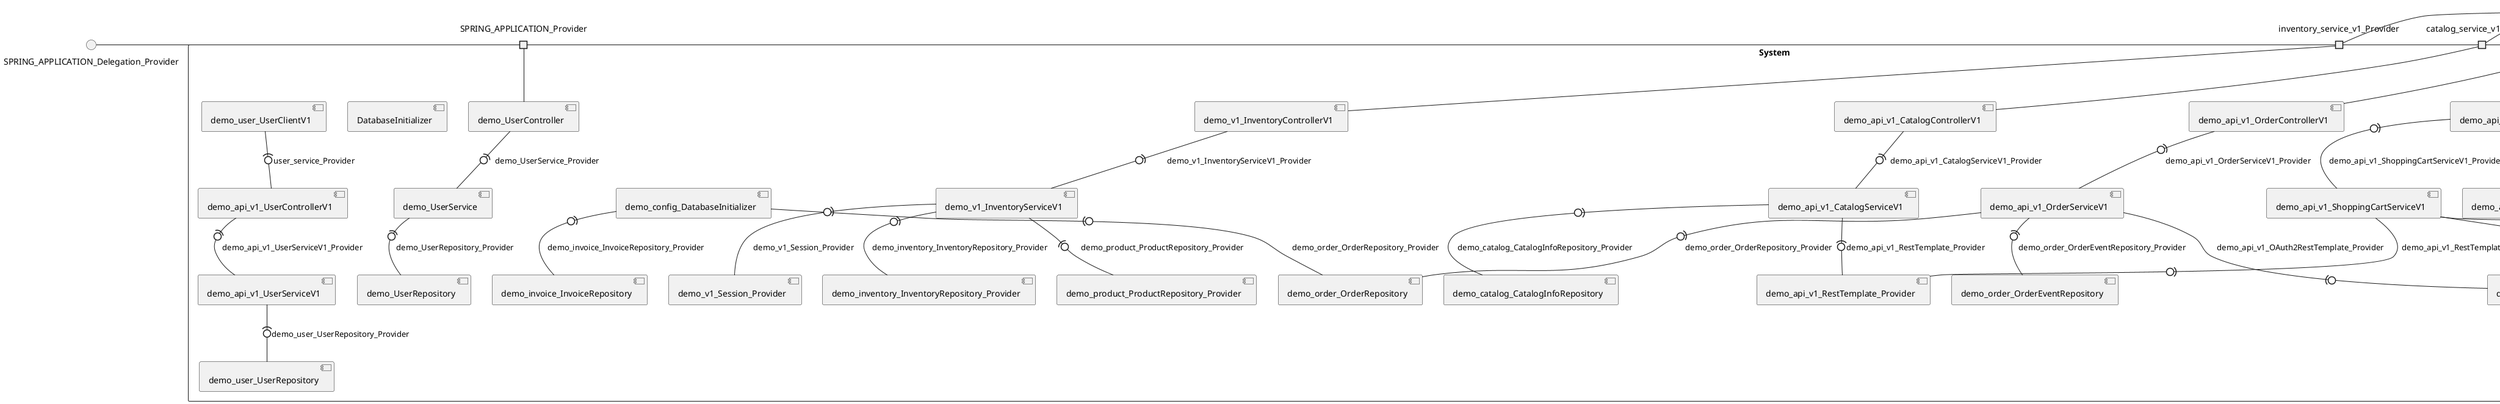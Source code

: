 @startuml
skinparam fixCircleLabelOverlapping true
skinparam componentStyle uml2
() SPRING_APPLICATION_Delegation_Provider
() account_service_Delegation_Provider
() catalog_service_v1_Delegation_Provider
() inventory_service_v1_Delegation_Provider
() order_service_Delegation_Provider
() shopping_cart_service_Delegation_Provider
() user_service_login_Delegation_Provider
() user_service_user_Delegation_Provider
rectangle System {
[DatabaseInitializer] [[kbastani-spring-cloud-event-sourcing-example.repository#_bQPAwMxwEe6_kNIUrDK9DA]]
[demo_UserController] [[kbastani-spring-cloud-event-sourcing-example.repository#_bQPAwMxwEe6_kNIUrDK9DA]]
[demo_UserRepository] [[kbastani-spring-cloud-event-sourcing-example.repository#_bQPAwMxwEe6_kNIUrDK9DA]]
[demo_UserService] [[kbastani-spring-cloud-event-sourcing-example.repository#_bQPAwMxwEe6_kNIUrDK9DA]]
[demo_account_AccountRepository] [[kbastani-spring-cloud-event-sourcing-example.repository#_bQPAwMxwEe6_kNIUrDK9DA]]
[demo_api_v1_AccountControllerV1] [[kbastani-spring-cloud-event-sourcing-example.repository#_bQPAwMxwEe6_kNIUrDK9DA]]
[demo_api_v1_AccountServiceV1] [[kbastani-spring-cloud-event-sourcing-example.repository#_bQPAwMxwEe6_kNIUrDK9DA]]
[demo_api_v1_CatalogControllerV1] [[kbastani-spring-cloud-event-sourcing-example.repository#_bQPAwMxwEe6_kNIUrDK9DA]]
[demo_api_v1_CatalogServiceV1] [[kbastani-spring-cloud-event-sourcing-example.repository#_bQPAwMxwEe6_kNIUrDK9DA]]
[demo_api_v1_OAuth2RestTemplate_Provider] [[kbastani-spring-cloud-event-sourcing-example.repository#_bQPAwMxwEe6_kNIUrDK9DA]]
[demo_api_v1_OrderControllerV1] [[kbastani-spring-cloud-event-sourcing-example.repository#_bQPAwMxwEe6_kNIUrDK9DA]]
[demo_api_v1_OrderServiceV1] [[kbastani-spring-cloud-event-sourcing-example.repository#_bQPAwMxwEe6_kNIUrDK9DA]]
[demo_api_v1_RestTemplate_Provider] [[kbastani-spring-cloud-event-sourcing-example.repository#_bQPAwMxwEe6_kNIUrDK9DA]]
[demo_api_v1_ShoppingCartControllerV1] [[kbastani-spring-cloud-event-sourcing-example.repository#_bQPAwMxwEe6_kNIUrDK9DA]]
[demo_api_v1_ShoppingCartServiceV1] [[kbastani-spring-cloud-event-sourcing-example.repository#_bQPAwMxwEe6_kNIUrDK9DA]]
[demo_api_v1_UserControllerV1] [[kbastani-spring-cloud-event-sourcing-example.repository#_bQPAwMxwEe6_kNIUrDK9DA]]
[demo_api_v1_UserServiceV1] [[kbastani-spring-cloud-event-sourcing-example.repository#_bQPAwMxwEe6_kNIUrDK9DA]]
[demo_cart_CartEventRepository] [[kbastani-spring-cloud-event-sourcing-example.repository#_bQPAwMxwEe6_kNIUrDK9DA]]
[demo_catalog_CatalogInfoRepository] [[kbastani-spring-cloud-event-sourcing-example.repository#_bQPAwMxwEe6_kNIUrDK9DA]]
[demo_config_DatabaseInitializer] [[kbastani-spring-cloud-event-sourcing-example.repository#_bQPAwMxwEe6_kNIUrDK9DA]]
[demo_inventory_InventoryRepository_Provider] [[kbastani-spring-cloud-event-sourcing-example.repository#_bQPAwMxwEe6_kNIUrDK9DA]]
[demo_invoice_InvoiceRepository] [[kbastani-spring-cloud-event-sourcing-example.repository#_bQPAwMxwEe6_kNIUrDK9DA]]
[demo_login_AuthenticationManager_Provider] [[kbastani-spring-cloud-event-sourcing-example.repository#_bQPAwMxwEe6_kNIUrDK9DA]]
[demo_login_ClientDetailsService_Provider] [[kbastani-spring-cloud-event-sourcing-example.repository#_bQPAwMxwEe6_kNIUrDK9DA]]
[demo_login_HttpSessionSecurityContextRepository_Provider] [[kbastani-spring-cloud-event-sourcing-example.repository#_bQPAwMxwEe6_kNIUrDK9DA]]
[demo_login_LoginController] [[kbastani-spring-cloud-event-sourcing-example.repository#_bQPAwMxwEe6_kNIUrDK9DA]]
[demo_login_UserController] [[kbastani-spring-cloud-event-sourcing-example.repository#_bQPAwMxwEe6_kNIUrDK9DA]]
[demo_order_OrderEventRepository] [[kbastani-spring-cloud-event-sourcing-example.repository#_bQPAwMxwEe6_kNIUrDK9DA]]
[demo_order_OrderRepository] [[kbastani-spring-cloud-event-sourcing-example.repository#_bQPAwMxwEe6_kNIUrDK9DA]]
[demo_product_ProductRepository_Provider] [[kbastani-spring-cloud-event-sourcing-example.repository#_bQPAwMxwEe6_kNIUrDK9DA]]
[demo_user_UserClientV1] [[kbastani-spring-cloud-event-sourcing-example.repository#_bQPAwMxwEe6_kNIUrDK9DA]]
[demo_user_UserRepository] [[kbastani-spring-cloud-event-sourcing-example.repository#_bQPAwMxwEe6_kNIUrDK9DA]]
[demo_v1_InventoryControllerV1] [[kbastani-spring-cloud-event-sourcing-example.repository#_bQPAwMxwEe6_kNIUrDK9DA]]
[demo_v1_InventoryServiceV1] [[kbastani-spring-cloud-event-sourcing-example.repository#_bQPAwMxwEe6_kNIUrDK9DA]]
[demo_v1_Session_Provider] [[kbastani-spring-cloud-event-sourcing-example.repository#_bQPAwMxwEe6_kNIUrDK9DA]]
port SPRING_APPLICATION_Provider
SPRING_APPLICATION_Delegation_Provider - SPRING_APPLICATION_Provider
SPRING_APPLICATION_Provider - [demo_UserController]
port account_service_Provider
account_service_Delegation_Provider - account_service_Provider
account_service_Provider - [demo_api_v1_AccountControllerV1]
port catalog_service_v1_Provider
catalog_service_v1_Delegation_Provider - catalog_service_v1_Provider
catalog_service_v1_Provider - [demo_api_v1_CatalogControllerV1]
[demo_UserService] -(0- [demo_UserRepository] : demo_UserRepository_Provider
[demo_UserController] -(0- [demo_UserService] : demo_UserService_Provider
[demo_api_v1_AccountServiceV1] -(0- [demo_account_AccountRepository] : demo_account_AccountRepository_Provider
[demo_api_v1_AccountControllerV1] -(0- [demo_api_v1_AccountServiceV1] : demo_api_v1_AccountServiceV1_Provider
[demo_api_v1_CatalogControllerV1] -(0- [demo_api_v1_CatalogServiceV1] : demo_api_v1_CatalogServiceV1_Provider
[demo_api_v1_OrderServiceV1] -(0- [demo_api_v1_OAuth2RestTemplate_Provider] : demo_api_v1_OAuth2RestTemplate_Provider
[demo_api_v1_AccountServiceV1] -(0- [demo_api_v1_OAuth2RestTemplate_Provider] : demo_api_v1_OAuth2RestTemplate_Provider
[demo_api_v1_ShoppingCartServiceV1] -(0- [demo_api_v1_OAuth2RestTemplate_Provider] : demo_api_v1_OAuth2RestTemplate_Provider
[demo_api_v1_OrderControllerV1] -(0- [demo_api_v1_OrderServiceV1] : demo_api_v1_OrderServiceV1_Provider
[demo_api_v1_CatalogServiceV1] -(0- [demo_api_v1_RestTemplate_Provider] : demo_api_v1_RestTemplate_Provider
[demo_api_v1_ShoppingCartServiceV1] -(0- [demo_api_v1_RestTemplate_Provider] : demo_api_v1_RestTemplate_Provider
[demo_api_v1_ShoppingCartControllerV1] -(0- [demo_api_v1_ShoppingCartServiceV1] : demo_api_v1_ShoppingCartServiceV1_Provider
[demo_api_v1_UserControllerV1] -(0- [demo_api_v1_UserServiceV1] : demo_api_v1_UserServiceV1_Provider
[demo_api_v1_ShoppingCartServiceV1] -(0- [demo_cart_CartEventRepository] : demo_cart_CartEventRepository_Provider
[demo_api_v1_CatalogServiceV1] -(0- [demo_catalog_CatalogInfoRepository] : demo_catalog_CatalogInfoRepository_Provider
[demo_v1_InventoryServiceV1] -(0- [demo_inventory_InventoryRepository_Provider] : demo_inventory_InventoryRepository_Provider
[demo_config_DatabaseInitializer] -(0- [demo_invoice_InvoiceRepository] : demo_invoice_InvoiceRepository_Provider
[demo_login_LoginController] -(0- [demo_login_AuthenticationManager_Provider] : demo_login_AuthenticationManager_Provider
[demo_login_LoginController] -(0- [demo_login_ClientDetailsService_Provider] : demo_login_ClientDetailsService_Provider
[demo_login_LoginController] -(0- [demo_login_HttpSessionSecurityContextRepository_Provider] : demo_login_HttpSessionSecurityContextRepository_Provider
[demo_api_v1_OrderServiceV1] -(0- [demo_order_OrderEventRepository] : demo_order_OrderEventRepository_Provider
[demo_config_DatabaseInitializer] -(0- [demo_order_OrderRepository] : demo_order_OrderRepository_Provider
[demo_api_v1_OrderServiceV1] -(0- [demo_order_OrderRepository] : demo_order_OrderRepository_Provider
[demo_v1_InventoryServiceV1] -(0- [demo_product_ProductRepository_Provider] : demo_product_ProductRepository_Provider
[demo_api_v1_UserServiceV1] -(0- [demo_user_UserRepository] : demo_user_UserRepository_Provider
[demo_v1_InventoryControllerV1] -(0- [demo_v1_InventoryServiceV1] : demo_v1_InventoryServiceV1_Provider
[demo_v1_InventoryServiceV1] -(0- [demo_v1_Session_Provider] : demo_v1_Session_Provider
port inventory_service_v1_Provider
inventory_service_v1_Delegation_Provider - inventory_service_v1_Provider
inventory_service_v1_Provider - [demo_v1_InventoryControllerV1]
port order_service_Provider
order_service_Delegation_Provider - order_service_Provider
order_service_Provider - [demo_api_v1_OrderControllerV1]
port shopping_cart_service_Provider
shopping_cart_service_Delegation_Provider - shopping_cart_service_Provider
shopping_cart_service_Provider - [demo_api_v1_ShoppingCartControllerV1]
[demo_user_UserClientV1] -(0- [demo_api_v1_UserControllerV1] : user_service_Provider
port user_service_login_Provider
user_service_login_Delegation_Provider - user_service_login_Provider
user_service_login_Provider - [demo_login_LoginController]
port user_service_user_Provider
user_service_user_Delegation_Provider - user_service_user_Provider
user_service_user_Provider - [demo_login_UserController]
}

@enduml
